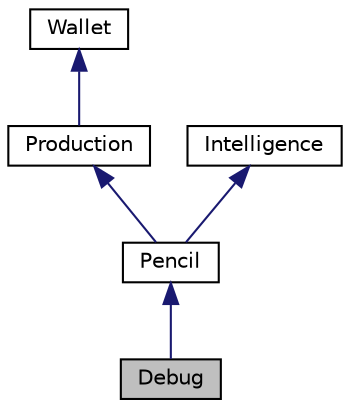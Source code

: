 digraph "Debug"
{
  edge [fontname="Helvetica",fontsize="10",labelfontname="Helvetica",labelfontsize="10"];
  node [fontname="Helvetica",fontsize="10",shape=record];
  Node6 [label="Debug",height=0.2,width=0.4,color="black", fillcolor="grey75", style="filled", fontcolor="black"];
  Node7 -> Node6 [dir="back",color="midnightblue",fontsize="10",style="solid",fontname="Helvetica"];
  Node7 [label="Pencil",height=0.2,width=0.4,color="black", fillcolor="white", style="filled",URL="$classPencil.html",tooltip="Class to implement pencil game. "];
  Node8 -> Node7 [dir="back",color="midnightblue",fontsize="10",style="solid",fontname="Helvetica"];
  Node8 [label="Production",height=0.2,width=0.4,color="black", fillcolor="white", style="filled",URL="$classProduction.html",tooltip="Class to implement production of the pencils. "];
  Node9 -> Node8 [dir="back",color="midnightblue",fontsize="10",style="solid",fontname="Helvetica"];
  Node9 [label="Wallet",height=0.2,width=0.4,color="black", fillcolor="white", style="filled",URL="$classWallet.html",tooltip="Class to implement the wallet of the player. "];
  Node10 -> Node7 [dir="back",color="midnightblue",fontsize="10",style="solid",fontname="Helvetica"];
  Node10 [label="Intelligence",height=0.2,width=0.4,color="black", fillcolor="white", style="filled",URL="$classIntelligence.html",tooltip="Class to implement Intelligence currency. "];
}
